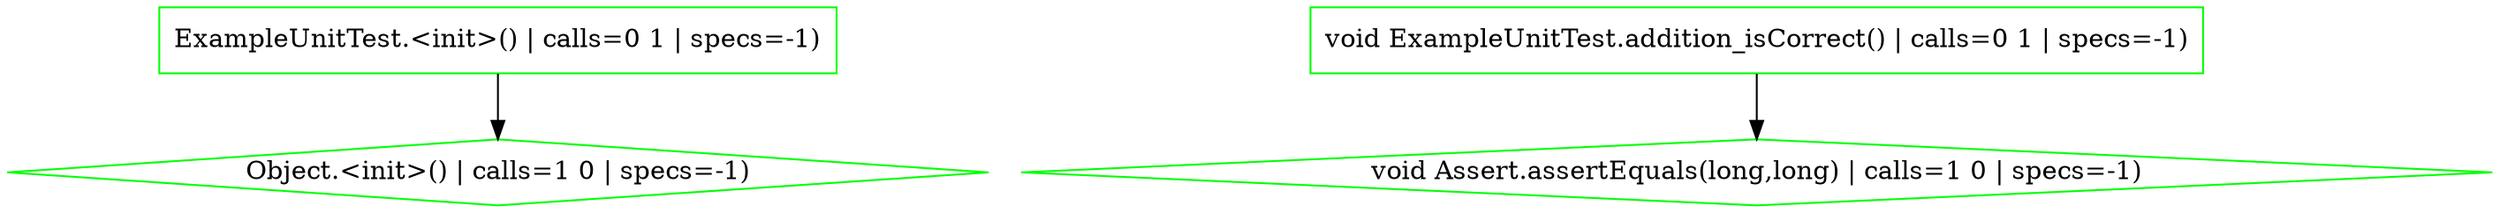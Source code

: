 digraph {
"com.karthik.imager.ExampleUnitTest.<init>().80891795d0f2ba70d8c06926d23517b0" [shape=box,label="ExampleUnitTest.<init>() | calls=0 1 | specs=-1)",color=green,shape=box]
"java.lang.Object.<init>().dfab4f0d99f94f824a6db190f40d78c9" [shape=box,label="Object.<init>() | calls=1 0 | specs=-1)",color=green,shape=diamond]
"com.karthik.imager.ExampleUnitTest.addition_isCorrect():void.976cccc0eb944677a1cae4098a76b7e9" [shape=box,label="void ExampleUnitTest.addition_isCorrect() | calls=0 1 | specs=-1)",color=green,shape=box]
"org.junit.Assert.assertEquals(long,long):void.7bfa7f256771f92413e026e6e7e2bdc5" [shape=box,label="void Assert.assertEquals(long,long) | calls=1 0 | specs=-1)",color=green,shape=diamond]
"com.karthik.imager.ExampleUnitTest.addition_isCorrect():void.976cccc0eb944677a1cae4098a76b7e9" -> "org.junit.Assert.assertEquals(long,long):void.7bfa7f256771f92413e026e6e7e2bdc5"
"com.karthik.imager.ExampleUnitTest.<init>().80891795d0f2ba70d8c06926d23517b0" -> "java.lang.Object.<init>().dfab4f0d99f94f824a6db190f40d78c9"
}
